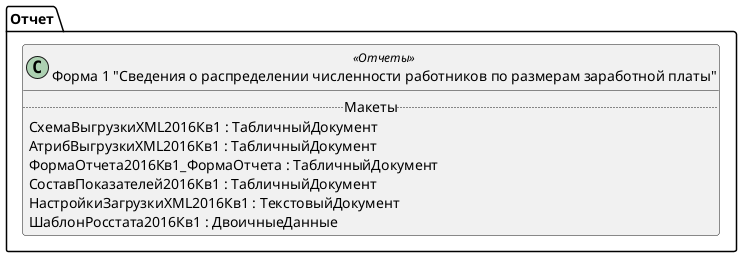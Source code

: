﻿@startuml РегламентированныйОтчетСтатистикаФорма1
'!include templates.wsd
'..\include templates.wsd
class Отчет.РегламентированныйОтчетСтатистикаФорма1 as "Форма 1 "Сведения о распределении численности работников по размерам заработной платы"" <<Отчеты>>
{
..Макеты..
СхемаВыгрузкиXML2016Кв1 : ТабличныйДокумент
АтрибВыгрузкиXML2016Кв1 : ТабличныйДокумент
ФормаОтчета2016Кв1_ФормаОтчета : ТабличныйДокумент
СоставПоказателей2016Кв1 : ТабличныйДокумент
НастройкиЗагрузкиXML2016Кв1 : ТекстовыйДокумент
ШаблонРосстата2016Кв1 : ДвоичныеДанные
}
@enduml
